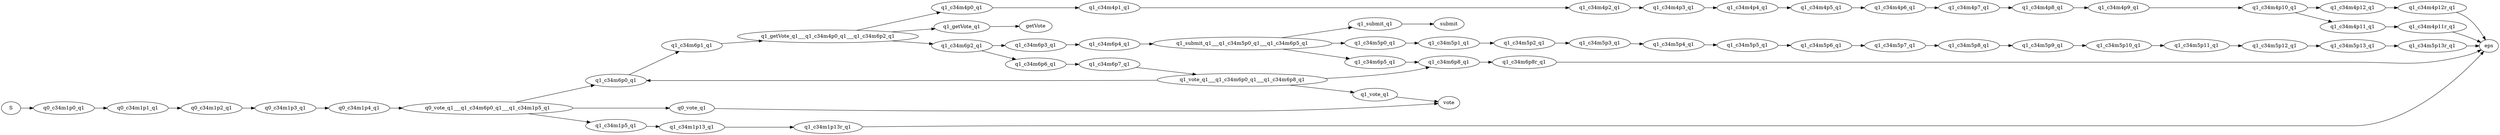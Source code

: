 digraph finite_state_machine {
	rankdir=LR;
																																																								S -> q0_c34m1p0_q1;
	q0_c34m1p0_q1 -> q0_c34m1p1_q1;
	q0_c34m1p1_q1 -> q0_c34m1p2_q1;
	q0_c34m1p2_q1 -> q0_c34m1p3_q1;
	q0_c34m1p3_q1 -> q0_c34m1p4_q1;
	q0_c34m1p4_q1 -> q0_vote_q1___q1_c34m6p0_q1___q1_c34m1p5_q1;
	q0_vote_q1 -> vote;
	q1_c34m6p0_q1 -> q1_c34m6p1_q1;
	q1_c34m1p5_q1 -> q1_c34m1p13_q1;
	q1_c34m6p1_q1 -> q1_getVote_q1___q1_c34m4p0_q1___q1_c34m6p2_q1;
	q1_c34m1p13_q1 -> q1_c34m1p13r_q1;
	q1_getVote_q1 -> getVote;
	q1_c34m4p0_q1 -> q1_c34m4p1_q1;
	q1_c34m6p2_q1 -> q1_c34m6p3_q1;
	q1_c34m6p2_q1 -> q1_c34m6p6_q1;
	q1_c34m1p13r_q1 -> eps;
	q1_c34m4p1_q1 -> q1_c34m4p2_q1;
	q1_c34m6p3_q1 -> q1_c34m6p4_q1;
	q1_c34m6p6_q1 -> q1_c34m6p7_q1;
	q1_c34m4p2_q1 -> q1_c34m4p3_q1;
	q1_c34m6p4_q1 -> q1_submit_q1___q1_c34m5p0_q1___q1_c34m6p5_q1;
	q1_c34m6p7_q1 -> q1_vote_q1___q1_c34m6p0_q1___q1_c34m6p8_q1;
	q1_c34m4p3_q1 -> q1_c34m4p4_q1;
	q1_submit_q1 -> submit;
	q1_c34m5p0_q1 -> q1_c34m5p1_q1;
	q1_c34m6p5_q1 -> q1_c34m6p8_q1;
	q1_vote_q1 -> vote;
	q1_c34m6p8_q1 -> q1_c34m6p8r_q1;
	q1_c34m4p4_q1 -> q1_c34m4p5_q1;
	q1_c34m5p1_q1 -> q1_c34m5p2_q1;
	q1_c34m6p8r_q1 -> eps;
	q1_c34m4p5_q1 -> q1_c34m4p6_q1;
	q1_c34m5p2_q1 -> q1_c34m5p3_q1;
	q1_c34m4p6_q1 -> q1_c34m4p7_q1;
	q1_c34m5p3_q1 -> q1_c34m5p4_q1;
	q1_c34m4p7_q1 -> q1_c34m4p8_q1;
	q1_c34m5p4_q1 -> q1_c34m5p5_q1;
	q1_c34m4p8_q1 -> q1_c34m4p9_q1;
	q1_c34m5p5_q1 -> q1_c34m5p6_q1;
	q1_c34m4p9_q1 -> q1_c34m4p10_q1;
	q1_c34m5p6_q1 -> q1_c34m5p7_q1;
	q1_c34m4p10_q1 -> q1_c34m4p11_q1;
	q1_c34m4p10_q1 -> q1_c34m4p12_q1;
	q1_c34m5p7_q1 -> q1_c34m5p8_q1;
	q1_c34m4p11_q1 -> q1_c34m4p11r_q1;
	q1_c34m4p12_q1 -> q1_c34m4p12r_q1;
	q1_c34m5p8_q1 -> q1_c34m5p9_q1;
	q1_c34m4p11r_q1 -> eps;
	q1_c34m4p12r_q1 -> eps;
	q1_c34m5p9_q1 -> q1_c34m5p10_q1;
	q1_c34m5p10_q1 -> q1_c34m5p11_q1;
	q1_c34m5p11_q1 -> q1_c34m5p12_q1;
	q1_c34m5p12_q1 -> q1_c34m5p13_q1;
	q1_c34m5p13_q1 -> q1_c34m5p13r_q1;
	q1_c34m5p13r_q1 -> eps;
	q0_vote_q1___q1_c34m6p0_q1___q1_c34m1p5_q1 -> q0_vote_q1;
	q0_vote_q1___q1_c34m6p0_q1___q1_c34m1p5_q1 -> q1_c34m6p0_q1;
	q0_vote_q1___q1_c34m6p0_q1___q1_c34m1p5_q1 -> q1_c34m1p5_q1;
	q1_getVote_q1___q1_c34m4p0_q1___q1_c34m6p2_q1 -> q1_getVote_q1;
	q1_getVote_q1___q1_c34m4p0_q1___q1_c34m6p2_q1 -> q1_c34m4p0_q1;
	q1_getVote_q1___q1_c34m4p0_q1___q1_c34m6p2_q1 -> q1_c34m6p2_q1;
	q1_submit_q1___q1_c34m5p0_q1___q1_c34m6p5_q1 -> q1_submit_q1;
	q1_submit_q1___q1_c34m5p0_q1___q1_c34m6p5_q1 -> q1_c34m5p0_q1;
	q1_submit_q1___q1_c34m5p0_q1___q1_c34m6p5_q1 -> q1_c34m6p5_q1;
	q1_vote_q1___q1_c34m6p0_q1___q1_c34m6p8_q1 -> q1_vote_q1;
	q1_vote_q1___q1_c34m6p0_q1___q1_c34m6p8_q1 -> q1_c34m6p0_q1;
	q1_vote_q1___q1_c34m6p0_q1___q1_c34m6p8_q1 -> q1_c34m6p8_q1;
}